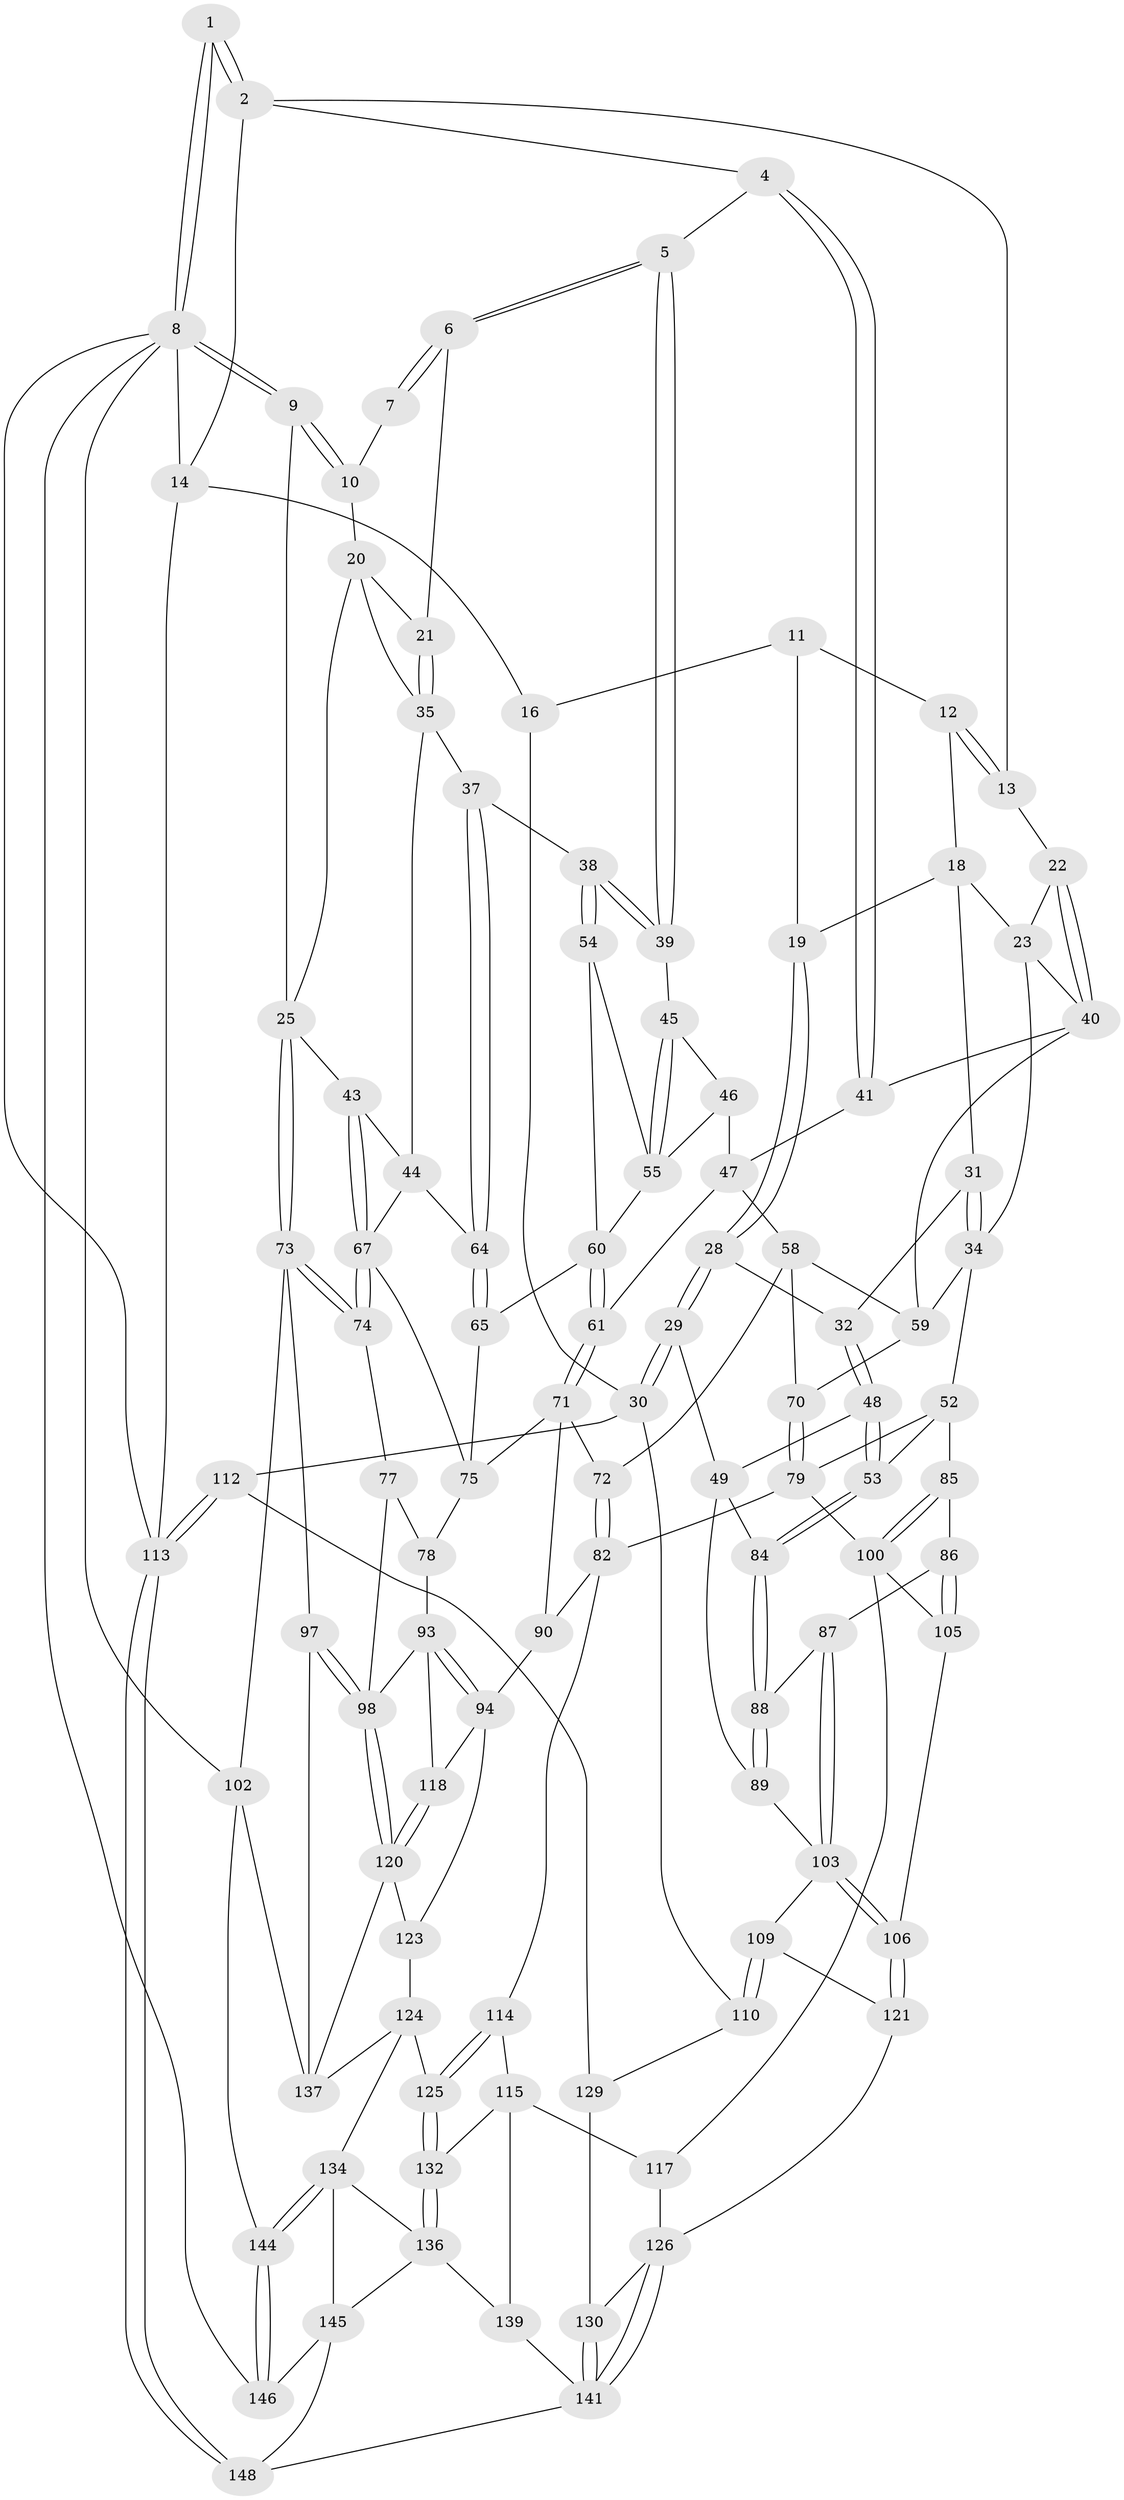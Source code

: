 // Generated by graph-tools (version 1.1) at 2025/52/02/27/25 19:52:39]
// undirected, 103 vertices, 227 edges
graph export_dot {
graph [start="1"]
  node [color=gray90,style=filled];
  1 [pos="+1+0"];
  2 [pos="+0.5884237727117442+0",super="+3"];
  4 [pos="+0.5950137997916963+0.03827061081367273"];
  5 [pos="+0.663868381938758+0.08682862490199506"];
  6 [pos="+0.7337251338991753+0.09778412783929769"];
  7 [pos="+0.8517330024695662+0.0031397196579999558"];
  8 [pos="+1+0",super="+101"];
  9 [pos="+1+0"];
  10 [pos="+0.8619268759284171+0.09704582351979558"];
  11 [pos="+0.20538680328413358+0",super="+15"];
  12 [pos="+0.21956832508110086+0"];
  13 [pos="+0.41261542483294616+0.09085685895207396"];
  14 [pos="+0.20095616481977602+0",super="+17"];
  16 [pos="+0+0.11304566044562589"];
  18 [pos="+0.2192748442530101+0.05640916264042468",super="+24"];
  19 [pos="+0.09111039258382259+0.1226235813837839"];
  20 [pos="+0.8563414359178007+0.10303777612544197",super="+27"];
  21 [pos="+0.813534348987136+0.13239833928755082"];
  22 [pos="+0.37631525744879335+0.13730006100530015"];
  23 [pos="+0.2686710847864545+0.12861462359413575",super="+33"];
  25 [pos="+1+0.16510240358476244",super="+26"];
  28 [pos="+0.13033447477336305+0.20435117528511382"];
  29 [pos="+0+0.3581420170894154"];
  30 [pos="+0+0.34913422888393375",super="+111"];
  31 [pos="+0.18943535836180148+0.1983130658027766"];
  32 [pos="+0.15598411840833784+0.2065806260632416"];
  34 [pos="+0.2948954104563094+0.3070613451438022",super="+51"];
  35 [pos="+0.8301615382663914+0.17277974843386848",super="+36"];
  37 [pos="+0.7411397162362785+0.2609525020552485"];
  38 [pos="+0.7386876901377981+0.26068639645676606"];
  39 [pos="+0.6970020986426775+0.194723621207283"];
  40 [pos="+0.37921817166736477+0.19325049319939505",super="+42"];
  41 [pos="+0.5725856835835174+0.1156159584487989"];
  43 [pos="+0.9278446334346667+0.2652375082548158"];
  44 [pos="+0.8768854487802429+0.27007496343836446",super="+63"];
  45 [pos="+0.6377908127988933+0.2678257120658984"];
  46 [pos="+0.631692027398176+0.26997191273013893"];
  47 [pos="+0.5917405940506484+0.260012824391871",super="+57"];
  48 [pos="+0.1592038030531584+0.25280525828965755"];
  49 [pos="+0.10997029235794217+0.38154493351102864",super="+50"];
  52 [pos="+0.24165253489909597+0.36885773959920237",super="+80"];
  53 [pos="+0.20469070150115926+0.38431289453991097"];
  54 [pos="+0.716584918580798+0.28744325782452085"];
  55 [pos="+0.7084144753152196+0.28836495344569263",super="+56"];
  58 [pos="+0.5151054011649918+0.30053857624538854",super="+69"];
  59 [pos="+0.46964006279311327+0.27642770139753986",super="+62"];
  60 [pos="+0.6229854082553016+0.37892934741045037",super="+66"];
  61 [pos="+0.6107305109191249+0.38435239775117747"];
  64 [pos="+0.8094620616076487+0.3379948315551369"];
  65 [pos="+0.7362259990227008+0.39464687651152797"];
  67 [pos="+0.9217079538762839+0.37526410641200086",super="+68"];
  70 [pos="+0.4158025117453365+0.3940797998498214"];
  71 [pos="+0.5889077129227119+0.425352019897927",super="+81"];
  72 [pos="+0.570251351687033+0.43092241518658253"];
  73 [pos="+1+0.35684181191471875",super="+96"];
  74 [pos="+1+0.4262534291391396"];
  75 [pos="+0.8410262108118081+0.45427200410186414",super="+76"];
  77 [pos="+1+0.4263112540617875",super="+95"];
  78 [pos="+0.8486666283958576+0.46090816831277354",super="+92"];
  79 [pos="+0.40289266062051426+0.4620174441250767",super="+83"];
  82 [pos="+0.4826774277195323+0.5450526378844024",super="+91"];
  84 [pos="+0.19908441706274435+0.387878395421446"];
  85 [pos="+0.3193482852363588+0.5036698757680337"];
  86 [pos="+0.29427348040867274+0.5147460199783532"];
  87 [pos="+0.2486698394754021+0.5105037188994921"];
  88 [pos="+0.20375328308367857+0.47101718755655764"];
  89 [pos="+0.11352571747362065+0.5737621844041023"];
  90 [pos="+0.6949807084921723+0.601904694015967"];
  93 [pos="+0.8719827146902833+0.5665184014098247",super="+108"];
  94 [pos="+0.742434075214875+0.620580433718281",super="+119"];
  97 [pos="+1+0.7422391932516265"];
  98 [pos="+1+0.7230848040873291",super="+99"];
  100 [pos="+0.38612567606039183+0.6634695501003192",super="+107"];
  102 [pos="+1+1",super="+143"];
  103 [pos="+0.18939263142805438+0.63535525164396",super="+104"];
  105 [pos="+0.26459294546111384+0.6432044790046082"];
  106 [pos="+0.20317953134986413+0.6457829953643626"];
  109 [pos="+0.016549054404880605+0.6951892701363637",super="+122"];
  110 [pos="+0.013639769902299788+0.6967236494493615"];
  112 [pos="+0+1"];
  113 [pos="+0+1"];
  114 [pos="+0.6300286113807426+0.6562089919459806"];
  115 [pos="+0.5118002041769201+0.7558205577345999",super="+116"];
  117 [pos="+0.41593877331165396+0.7761641815347198"];
  118 [pos="+0.8252261149865835+0.6944288367032349"];
  120 [pos="+0.9268179085014863+0.7499419923530896",super="+128"];
  121 [pos="+0.19519305096721792+0.7673643026866331"];
  123 [pos="+0.767447314631093+0.7856596572017823"];
  124 [pos="+0.6936262328730333+0.8112882344358447",super="+133"];
  125 [pos="+0.6861211241662794+0.8080116737980956"];
  126 [pos="+0.41247328628998575+0.778168236048891",super="+127"];
  129 [pos="+0.10448131923312345+0.7790092788806721",super="+131"];
  130 [pos="+0.16051249842360207+0.8876895806838422"];
  132 [pos="+0.6236717010096827+0.8341551837645726"];
  134 [pos="+0.7130742387768834+0.9255555895265393",super="+135"];
  136 [pos="+0.6179841184910813+0.8515350448549835",super="+138"];
  137 [pos="+0.8339185124426515+0.8745066175203382",super="+140"];
  139 [pos="+0.45545577089228356+0.8448730908564489"];
  141 [pos="+0.2866996684057497+0.9461863613094587",super="+142"];
  144 [pos="+0.8337959909996714+1"];
  145 [pos="+0.5426610676676014+1",super="+147"];
  146 [pos="+0.8435277361795283+1"];
  148 [pos="+0.37333722795879337+1"];
  1 -- 2;
  1 -- 2;
  1 -- 8;
  1 -- 8;
  2 -- 14;
  2 -- 4;
  2 -- 13;
  4 -- 5;
  4 -- 41;
  4 -- 41;
  5 -- 6;
  5 -- 6;
  5 -- 39;
  5 -- 39;
  6 -- 7;
  6 -- 7;
  6 -- 21;
  7 -- 10;
  8 -- 9;
  8 -- 9;
  8 -- 14;
  8 -- 113;
  8 -- 146;
  8 -- 102;
  9 -- 10;
  9 -- 10;
  9 -- 25;
  10 -- 20;
  11 -- 12;
  11 -- 16;
  11 -- 19;
  12 -- 13;
  12 -- 13;
  12 -- 18;
  13 -- 22;
  14 -- 16;
  14 -- 113;
  16 -- 30;
  18 -- 19;
  18 -- 31;
  18 -- 23;
  19 -- 28;
  19 -- 28;
  20 -- 21;
  20 -- 35;
  20 -- 25;
  21 -- 35;
  21 -- 35;
  22 -- 23;
  22 -- 40;
  22 -- 40;
  23 -- 40;
  23 -- 34;
  25 -- 73;
  25 -- 73;
  25 -- 43;
  28 -- 29;
  28 -- 29;
  28 -- 32;
  29 -- 30;
  29 -- 30;
  29 -- 49;
  30 -- 112;
  30 -- 110;
  31 -- 32;
  31 -- 34;
  31 -- 34;
  32 -- 48;
  32 -- 48;
  34 -- 52;
  34 -- 59;
  35 -- 44;
  35 -- 37;
  37 -- 38;
  37 -- 64;
  37 -- 64;
  38 -- 39;
  38 -- 39;
  38 -- 54;
  38 -- 54;
  39 -- 45;
  40 -- 41;
  40 -- 59;
  41 -- 47;
  43 -- 44;
  43 -- 67;
  43 -- 67;
  44 -- 64;
  44 -- 67;
  45 -- 46;
  45 -- 55;
  45 -- 55;
  46 -- 47;
  46 -- 55;
  47 -- 58;
  47 -- 61;
  48 -- 49;
  48 -- 53;
  48 -- 53;
  49 -- 84;
  49 -- 89;
  52 -- 53;
  52 -- 85;
  52 -- 79;
  53 -- 84;
  53 -- 84;
  54 -- 55;
  54 -- 60;
  55 -- 60;
  58 -- 59;
  58 -- 72;
  58 -- 70;
  59 -- 70;
  60 -- 61;
  60 -- 61;
  60 -- 65;
  61 -- 71;
  61 -- 71;
  64 -- 65;
  64 -- 65;
  65 -- 75;
  67 -- 74;
  67 -- 74;
  67 -- 75;
  70 -- 79;
  70 -- 79;
  71 -- 72;
  71 -- 90;
  71 -- 75;
  72 -- 82;
  72 -- 82;
  73 -- 74;
  73 -- 74;
  73 -- 102;
  73 -- 97;
  74 -- 77;
  75 -- 78;
  77 -- 78 [weight=2];
  77 -- 98;
  78 -- 93;
  79 -- 82;
  79 -- 100;
  82 -- 90;
  82 -- 114;
  84 -- 88;
  84 -- 88;
  85 -- 86;
  85 -- 100;
  85 -- 100;
  86 -- 87;
  86 -- 105;
  86 -- 105;
  87 -- 88;
  87 -- 103;
  87 -- 103;
  88 -- 89;
  88 -- 89;
  89 -- 103;
  90 -- 94;
  93 -- 94;
  93 -- 94;
  93 -- 98;
  93 -- 118;
  94 -- 123;
  94 -- 118;
  97 -- 98;
  97 -- 98;
  97 -- 137;
  98 -- 120;
  98 -- 120;
  100 -- 105;
  100 -- 117;
  102 -- 144;
  102 -- 137;
  103 -- 106;
  103 -- 106;
  103 -- 109;
  105 -- 106;
  106 -- 121;
  106 -- 121;
  109 -- 110;
  109 -- 110;
  109 -- 121;
  110 -- 129;
  112 -- 113;
  112 -- 113;
  112 -- 129;
  113 -- 148;
  113 -- 148;
  114 -- 115;
  114 -- 125;
  114 -- 125;
  115 -- 132;
  115 -- 139;
  115 -- 117;
  117 -- 126;
  118 -- 120;
  118 -- 120;
  120 -- 137;
  120 -- 123;
  121 -- 126;
  123 -- 124;
  124 -- 125;
  124 -- 137;
  124 -- 134;
  125 -- 132;
  125 -- 132;
  126 -- 141;
  126 -- 141;
  126 -- 130;
  129 -- 130;
  130 -- 141;
  130 -- 141;
  132 -- 136;
  132 -- 136;
  134 -- 144;
  134 -- 144;
  134 -- 136;
  134 -- 145;
  136 -- 145;
  136 -- 139;
  139 -- 141;
  141 -- 148;
  144 -- 146;
  144 -- 146;
  145 -- 146;
  145 -- 148;
}
